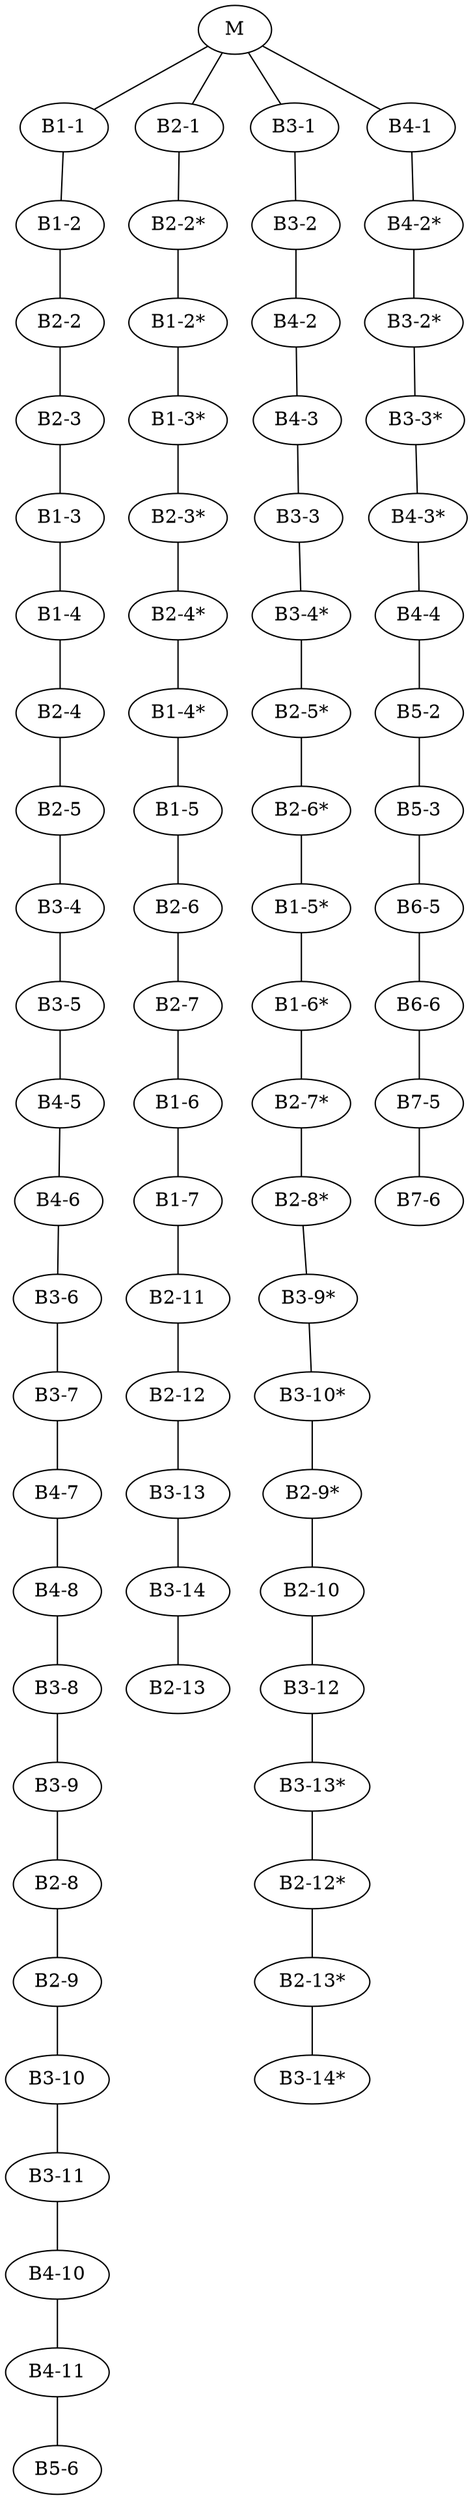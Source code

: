 graph Profundidade {
	"M" -- "B1-1"
	"B1-1" -- "B1-2"
	"B1-2" -- "B2-2"
	"B2-2" -- "B2-3"
	"B2-3" -- "B1-3"
	"B1-3" -- "B1-4"
	"B1-4" -- "B2-4"
	"B2-4" -- "B2-5"
	"B2-5" -- "B3-4"
	"B3-4" -- "B3-5"
	"B3-5" -- "B4-5"
	"B4-5" -- "B4-6"
	"B4-6" -- "B3-6"
	"B3-6" -- "B3-7"
	"B3-7" -- "B4-7"
	"B4-7" -- "B4-8"
	"B4-8" -- "B3-8"
	"B3-8" -- "B3-9"
	"B3-9" -- "B2-8"
	"B2-8" -- "B2-9"
	"B2-9" -- "B3-10"
	"B3-10" -- "B3-11"
	"B3-11" -- "B4-10"
	"B4-10" -- "B4-11"
	"B4-11" -- "B5-6"
	"M" -- "B2-1"
	"B2-1" -- "B2-2*"
	"B2-2*" -- "B1-2*"
	"B1-2*" -- "B1-3*"
	"B1-3*" -- "B2-3*"
	"B2-3*" -- "B2-4*"
	"B2-4*" -- "B1-4*"
	"B1-4*" -- "B1-5"
	"B1-5" -- "B2-6"
	"B2-6" -- "B2-7"
	"B2-7" -- "B1-6"
	"B1-6" -- "B1-7"
	"B1-7" -- "B2-11"
	"B2-11" -- "B2-12"
	"B2-12" -- "B3-13"
	"B3-13" -- "B3-14"
	"B3-14" -- "B2-13"
	"M" -- "B3-1"
	"B3-1" -- "B3-2"
	"B3-2" -- "B4-2"
	"B4-2" -- "B4-3"
	"B4-3" -- "B3-3"
	"B3-3" -- "B3-4*"
	"B3-4*" -- "B2-5*"
	"B2-5*" -- "B2-6*"
	"B2-6*" -- "B1-5*"
	"B1-5*" -- "B1-6*"
	"B1-6*" -- "B2-7*"
	"B2-7*" -- "B2-8*"
	"B2-8*" -- "B3-9*"
	"B3-9*" -- "B3-10*"
	"B3-10*" -- "B2-9*"
	"B2-9*" -- "B2-10"
	"B2-10" -- "B3-12"
	"B3-12" -- "B3-13*"
	"B3-13*" -- "B2-12*"
	"B2-12*" -- "B2-13*"
	"B2-13*" -- "B3-14*"
	"M" -- "B4-1"
	"B4-1" -- "B4-2*"
	"B4-2*" -- "B3-2*"
	"B3-2*" -- "B3-3*"
	"B3-3*" -- "B4-3*"
	"B4-3*" -- "B4-4"
	"B4-4" -- "B5-2"
	"B5-2" -- "B5-3"
	"B5-3" -- "B6-5"
	"B6-5" -- "B6-6"
	"B6-6" -- "B7-5"
	"B7-5" -- "B7-6"
}